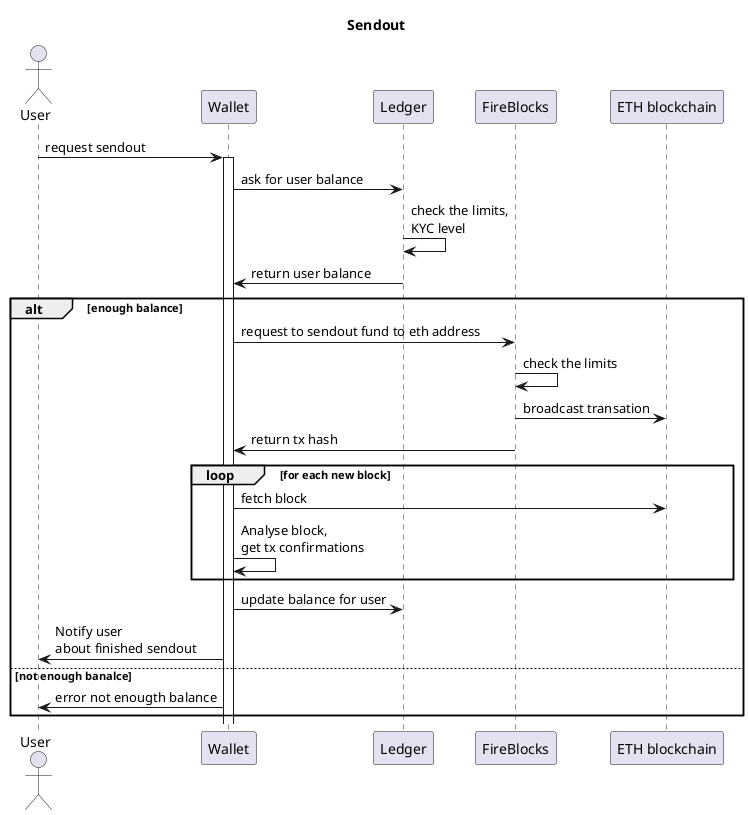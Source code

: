 @startuml

title "Sendout"

actor "User" as u

participant "Wallet" as wallet
participant "Ledger" as ledger
participant "FireBlocks" as fb
participant "ETH blockchain" as eb

u -> wallet ++: request sendout
wallet -> ledger : ask for user balance
ledger -> ledger : check the limits,\nKYC level
ledger -> wallet : return user balance

alt enough balance
wallet -> fb : request to sendout fund to eth address
fb -> fb : check the limits
fb -> eb: broadcast transation
fb -> wallet: return tx hash
loop for each new block
wallet -> eb: fetch block
wallet -> wallet: Analyse block,\nget tx confirmations
end
wallet -> ledger: update balance for user
wallet -> u: Notify user\nabout finished sendout
else not enough banalce
wallet -> u : error not enougth balance
end group

@enduml